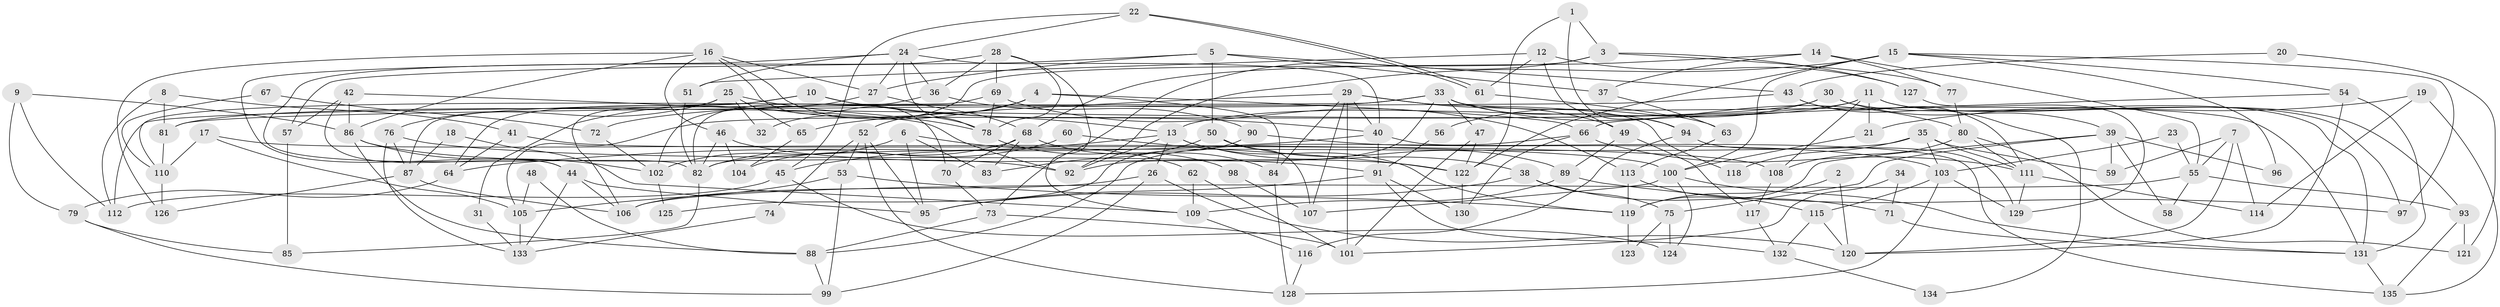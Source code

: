// Generated by graph-tools (version 1.1) at 2025/50/03/09/25 03:50:11]
// undirected, 135 vertices, 270 edges
graph export_dot {
graph [start="1"]
  node [color=gray90,style=filled];
  1;
  2;
  3;
  4;
  5;
  6;
  7;
  8;
  9;
  10;
  11;
  12;
  13;
  14;
  15;
  16;
  17;
  18;
  19;
  20;
  21;
  22;
  23;
  24;
  25;
  26;
  27;
  28;
  29;
  30;
  31;
  32;
  33;
  34;
  35;
  36;
  37;
  38;
  39;
  40;
  41;
  42;
  43;
  44;
  45;
  46;
  47;
  48;
  49;
  50;
  51;
  52;
  53;
  54;
  55;
  56;
  57;
  58;
  59;
  60;
  61;
  62;
  63;
  64;
  65;
  66;
  67;
  68;
  69;
  70;
  71;
  72;
  73;
  74;
  75;
  76;
  77;
  78;
  79;
  80;
  81;
  82;
  83;
  84;
  85;
  86;
  87;
  88;
  89;
  90;
  91;
  92;
  93;
  94;
  95;
  96;
  97;
  98;
  99;
  100;
  101;
  102;
  103;
  104;
  105;
  106;
  107;
  108;
  109;
  110;
  111;
  112;
  113;
  114;
  115;
  116;
  117;
  118;
  119;
  120;
  121;
  122;
  123;
  124;
  125;
  126;
  127;
  128;
  129;
  130;
  131;
  132;
  133;
  134;
  135;
  1 -- 94;
  1 -- 3;
  1 -- 122;
  2 -- 120;
  2 -- 119;
  3 -- 77;
  3 -- 73;
  3 -- 32;
  3 -- 127;
  4 -- 66;
  4 -- 84;
  4 -- 31;
  4 -- 52;
  5 -- 37;
  5 -- 57;
  5 -- 27;
  5 -- 43;
  5 -- 50;
  6 -- 62;
  6 -- 102;
  6 -- 83;
  6 -- 95;
  7 -- 114;
  7 -- 120;
  7 -- 55;
  7 -- 59;
  8 -- 112;
  8 -- 81;
  8 -- 41;
  9 -- 86;
  9 -- 79;
  9 -- 112;
  10 -- 87;
  10 -- 13;
  10 -- 40;
  10 -- 64;
  11 -- 93;
  11 -- 97;
  11 -- 13;
  11 -- 21;
  11 -- 105;
  11 -- 108;
  12 -- 51;
  12 -- 127;
  12 -- 49;
  12 -- 61;
  13 -- 45;
  13 -- 26;
  13 -- 38;
  13 -- 92;
  13 -- 119;
  14 -- 68;
  14 -- 55;
  14 -- 37;
  14 -- 77;
  15 -- 122;
  15 -- 92;
  15 -- 54;
  15 -- 96;
  15 -- 97;
  15 -- 100;
  16 -- 27;
  16 -- 78;
  16 -- 46;
  16 -- 70;
  16 -- 86;
  16 -- 126;
  17 -- 100;
  17 -- 105;
  17 -- 110;
  18 -- 109;
  18 -- 87;
  19 -- 135;
  19 -- 21;
  19 -- 114;
  20 -- 121;
  20 -- 43;
  21 -- 100;
  22 -- 24;
  22 -- 61;
  22 -- 61;
  22 -- 45;
  23 -- 55;
  23 -- 103;
  24 -- 44;
  24 -- 40;
  24 -- 27;
  24 -- 36;
  24 -- 51;
  24 -- 78;
  25 -- 76;
  25 -- 78;
  25 -- 32;
  25 -- 65;
  25 -- 106;
  26 -- 99;
  26 -- 106;
  26 -- 120;
  27 -- 68;
  27 -- 102;
  28 -- 69;
  28 -- 36;
  28 -- 78;
  28 -- 82;
  28 -- 109;
  29 -- 107;
  29 -- 49;
  29 -- 40;
  29 -- 65;
  29 -- 84;
  29 -- 101;
  29 -- 118;
  30 -- 131;
  30 -- 39;
  30 -- 56;
  30 -- 81;
  31 -- 133;
  33 -- 94;
  33 -- 92;
  33 -- 47;
  33 -- 72;
  33 -- 80;
  33 -- 112;
  33 -- 131;
  34 -- 71;
  34 -- 101;
  35 -- 82;
  35 -- 111;
  35 -- 59;
  35 -- 103;
  35 -- 118;
  36 -- 82;
  36 -- 90;
  37 -- 63;
  38 -- 95;
  38 -- 71;
  38 -- 75;
  39 -- 59;
  39 -- 75;
  39 -- 58;
  39 -- 96;
  39 -- 119;
  40 -- 64;
  40 -- 91;
  40 -- 135;
  41 -- 64;
  41 -- 108;
  42 -- 92;
  42 -- 44;
  42 -- 57;
  42 -- 86;
  43 -- 81;
  43 -- 111;
  43 -- 134;
  44 -- 106;
  44 -- 133;
  44 -- 95;
  45 -- 112;
  45 -- 124;
  46 -- 104;
  46 -- 82;
  46 -- 122;
  47 -- 122;
  47 -- 101;
  48 -- 88;
  48 -- 105;
  49 -- 117;
  49 -- 89;
  50 -- 83;
  50 -- 89;
  50 -- 107;
  51 -- 82;
  52 -- 95;
  52 -- 53;
  52 -- 74;
  52 -- 128;
  53 -- 119;
  53 -- 99;
  53 -- 105;
  54 -- 66;
  54 -- 120;
  54 -- 131;
  55 -- 106;
  55 -- 58;
  55 -- 93;
  56 -- 91;
  57 -- 85;
  60 -- 82;
  60 -- 122;
  61 -- 63;
  62 -- 101;
  62 -- 109;
  63 -- 113;
  64 -- 79;
  65 -- 104;
  66 -- 130;
  66 -- 111;
  66 -- 88;
  67 -- 110;
  67 -- 72;
  68 -- 70;
  68 -- 83;
  68 -- 84;
  68 -- 104;
  69 -- 78;
  69 -- 113;
  69 -- 110;
  70 -- 73;
  71 -- 131;
  72 -- 102;
  73 -- 88;
  73 -- 101;
  74 -- 133;
  75 -- 124;
  75 -- 123;
  76 -- 87;
  76 -- 91;
  76 -- 133;
  77 -- 80;
  78 -- 98;
  79 -- 99;
  79 -- 85;
  80 -- 108;
  80 -- 111;
  80 -- 121;
  81 -- 110;
  82 -- 85;
  84 -- 128;
  86 -- 88;
  86 -- 92;
  86 -- 102;
  87 -- 106;
  87 -- 126;
  88 -- 99;
  89 -- 97;
  89 -- 109;
  90 -- 103;
  90 -- 125;
  91 -- 95;
  91 -- 130;
  91 -- 132;
  93 -- 135;
  93 -- 121;
  94 -- 129;
  94 -- 116;
  98 -- 107;
  100 -- 131;
  100 -- 107;
  100 -- 124;
  102 -- 125;
  103 -- 128;
  103 -- 115;
  103 -- 129;
  105 -- 133;
  108 -- 117;
  109 -- 116;
  110 -- 126;
  111 -- 114;
  111 -- 129;
  113 -- 119;
  113 -- 115;
  115 -- 120;
  115 -- 132;
  116 -- 128;
  117 -- 132;
  119 -- 123;
  122 -- 130;
  127 -- 129;
  131 -- 135;
  132 -- 134;
}
